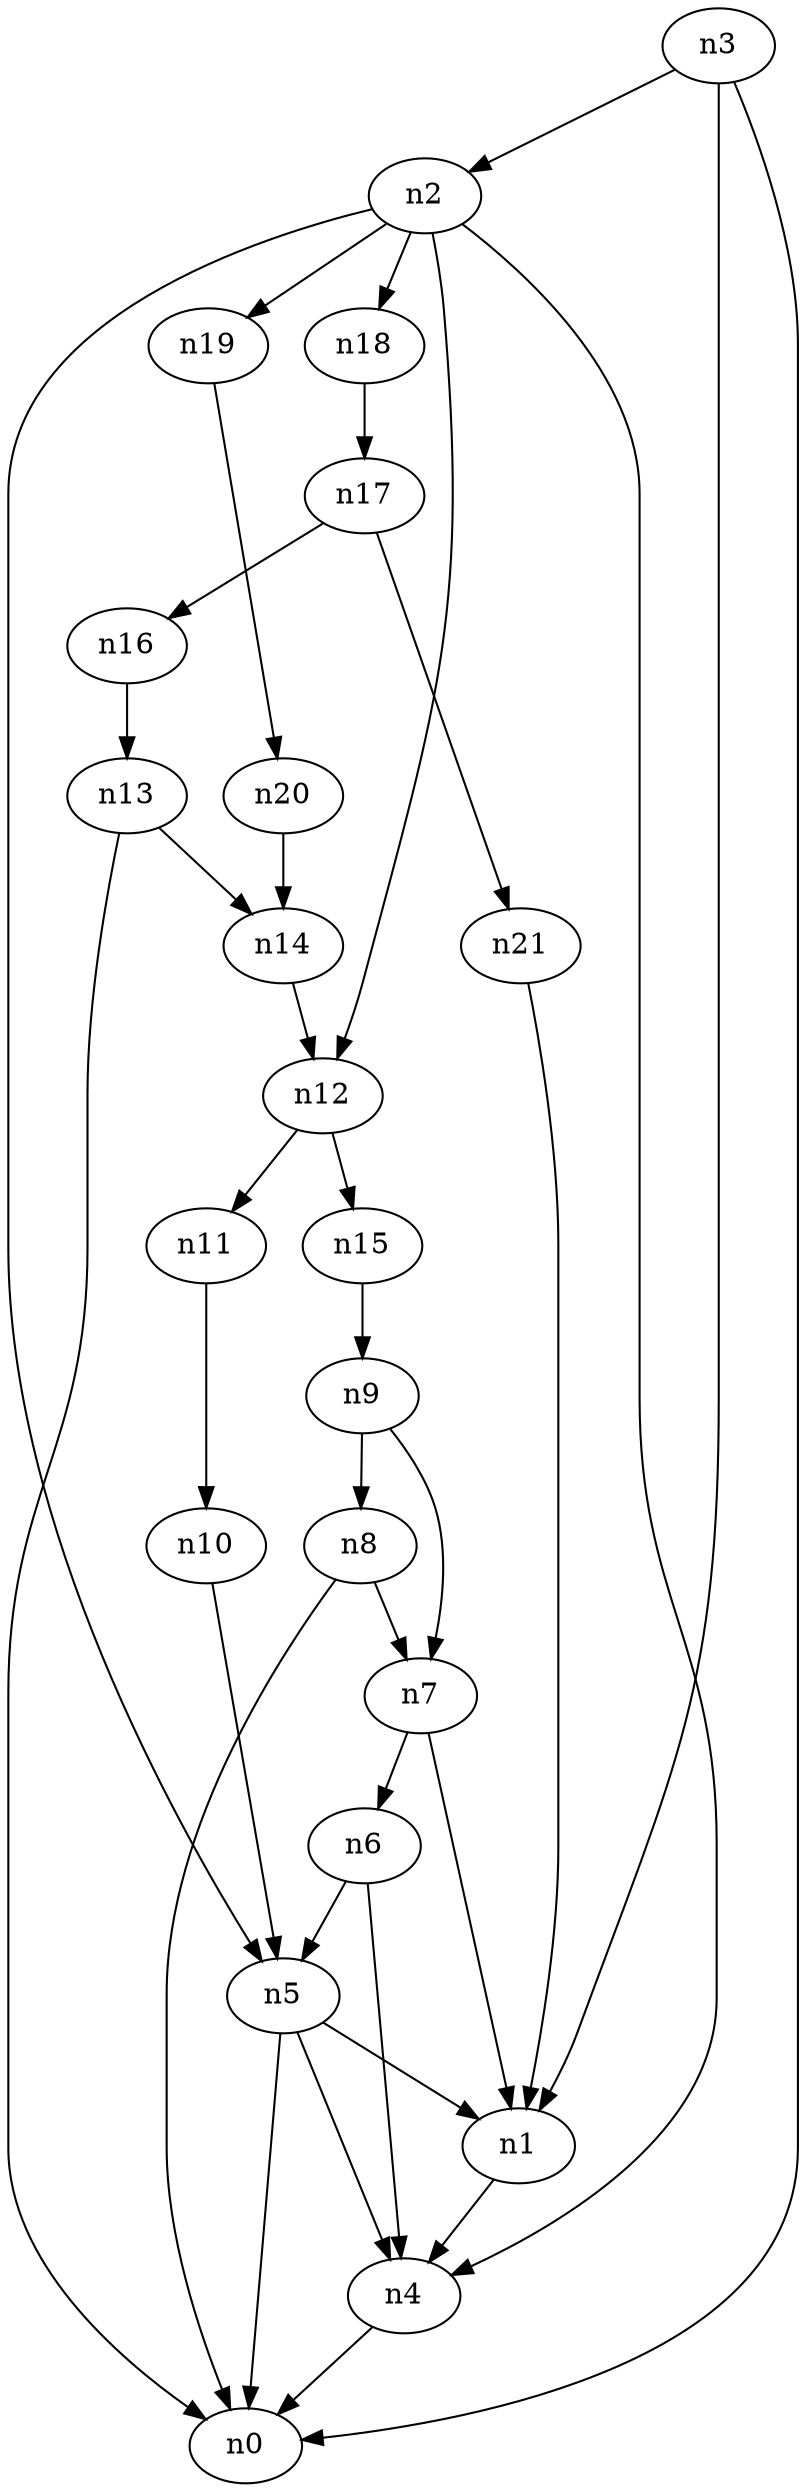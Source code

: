 digraph G {
	n1 -> n4	 [_graphml_id=e4];
	n2 -> n4	 [_graphml_id=e7];
	n2 -> n5	 [_graphml_id=e8];
	n2 -> n12	 [_graphml_id=e20];
	n2 -> n18	 [_graphml_id=e30];
	n2 -> n19	 [_graphml_id=e31];
	n3 -> n0	 [_graphml_id=e0];
	n3 -> n1	 [_graphml_id=e3];
	n3 -> n2	 [_graphml_id=e6];
	n4 -> n0	 [_graphml_id=e1];
	n5 -> n0	 [_graphml_id=e2];
	n5 -> n1	 [_graphml_id=e5];
	n5 -> n4	 [_graphml_id=e16];
	n6 -> n4	 [_graphml_id=e10];
	n6 -> n5	 [_graphml_id=e9];
	n7 -> n1	 [_graphml_id=e11];
	n7 -> n6	 [_graphml_id=e26];
	n8 -> n0	 [_graphml_id=e13];
	n8 -> n7	 [_graphml_id=e12];
	n9 -> n7	 [_graphml_id=e14];
	n9 -> n8	 [_graphml_id=e15];
	n10 -> n5	 [_graphml_id=e17];
	n11 -> n10	 [_graphml_id=e18];
	n12 -> n11	 [_graphml_id=e19];
	n12 -> n15	 [_graphml_id=e25];
	n13 -> n0	 [_graphml_id=e21];
	n13 -> n14	 [_graphml_id=e22];
	n14 -> n12	 [_graphml_id=e23];
	n15 -> n9	 [_graphml_id=e24];
	n16 -> n13	 [_graphml_id=e27];
	n17 -> n16	 [_graphml_id=e28];
	n17 -> n21	 [_graphml_id=e34];
	n18 -> n17	 [_graphml_id=e29];
	n19 -> n20	 [_graphml_id=e32];
	n20 -> n14	 [_graphml_id=e33];
	n21 -> n1	 [_graphml_id=e35];
}
